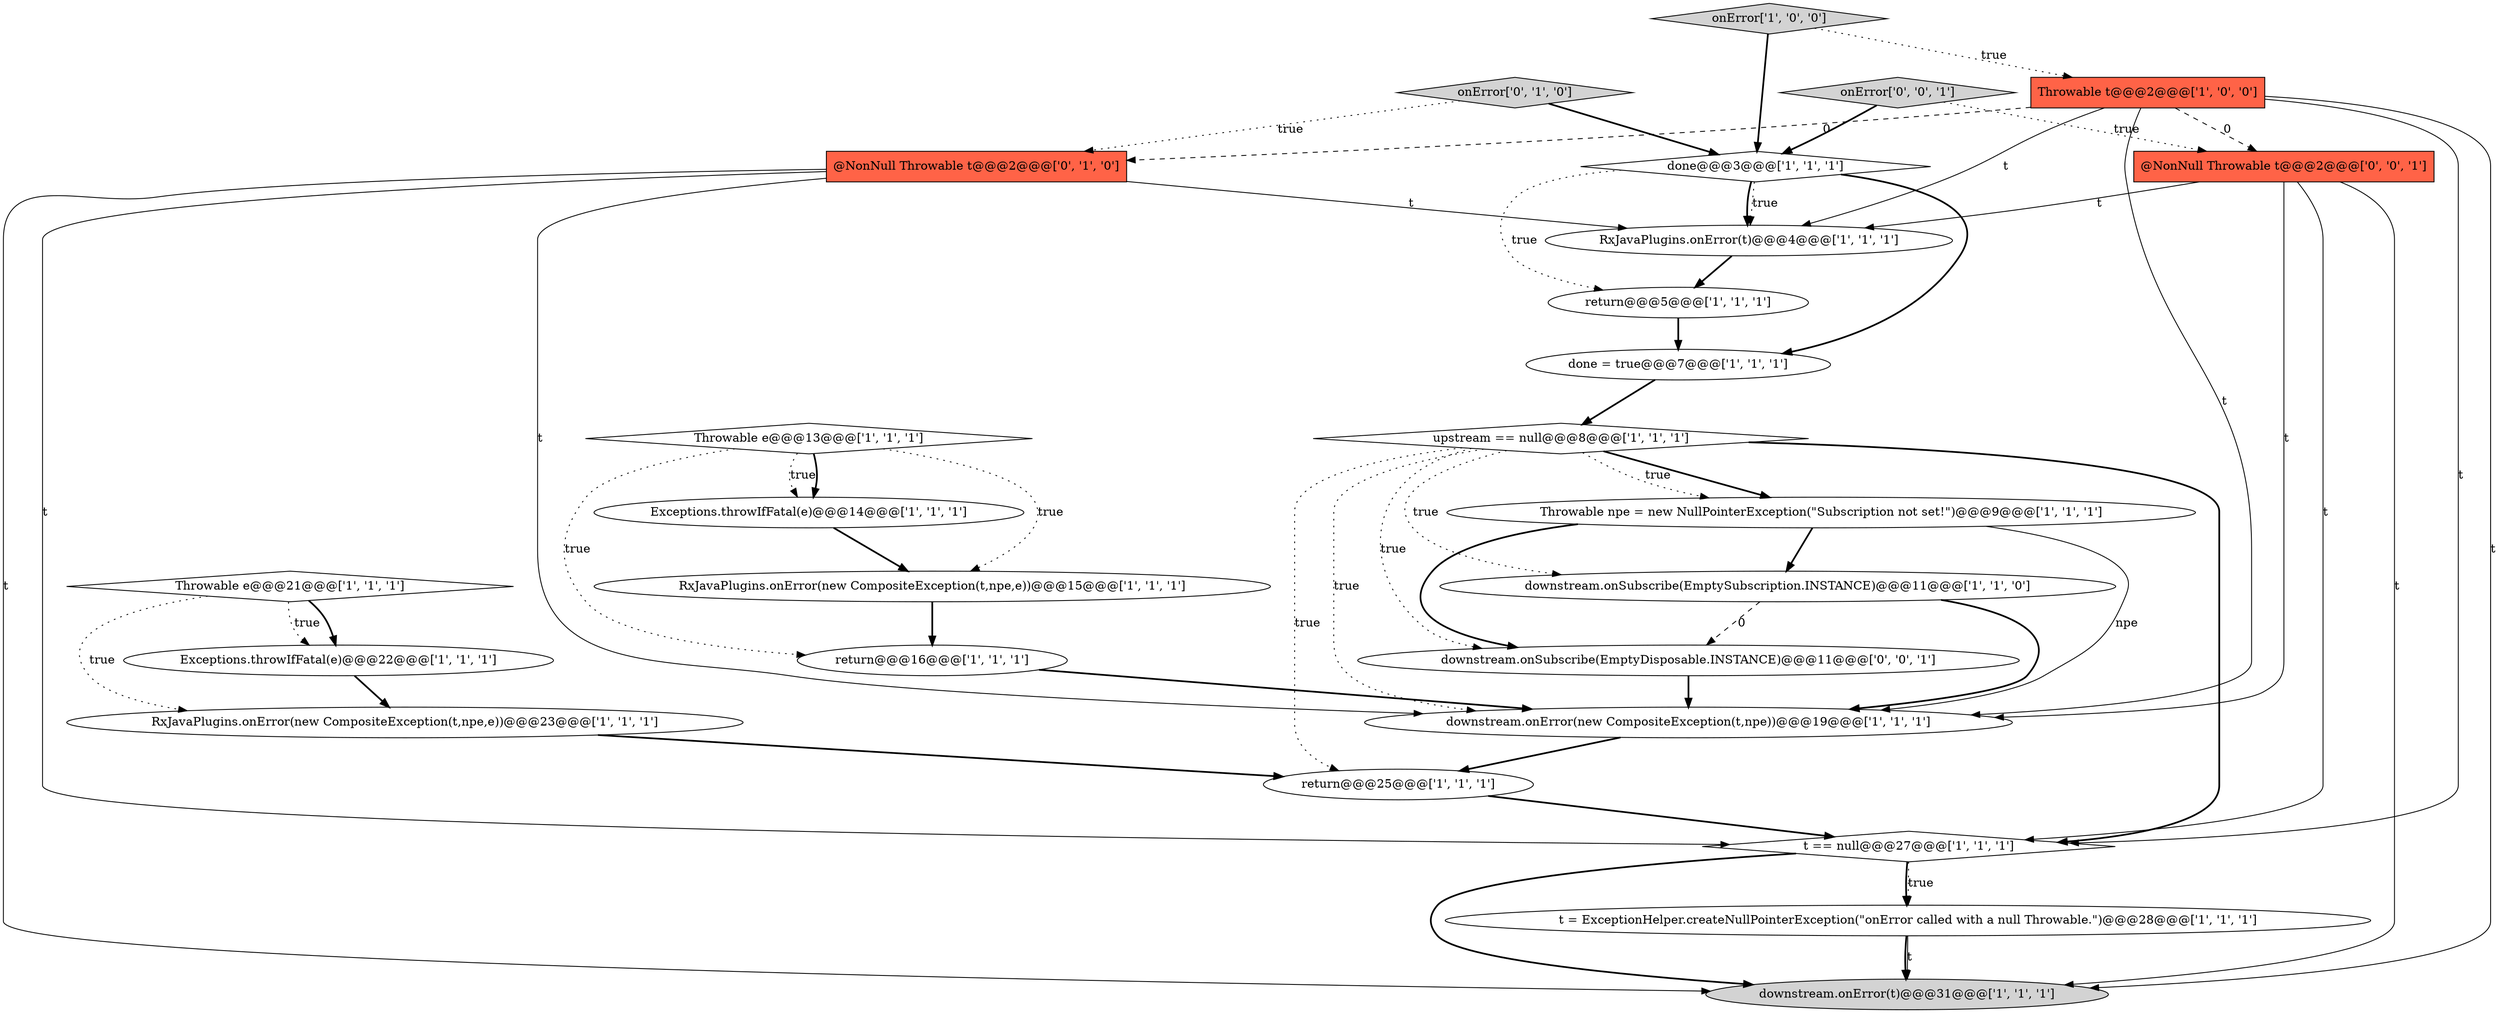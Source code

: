 digraph {
8 [style = filled, label = "return@@@16@@@['1', '1', '1']", fillcolor = white, shape = ellipse image = "AAA0AAABBB1BBB"];
23 [style = filled, label = "downstream.onSubscribe(EmptyDisposable.INSTANCE)@@@11@@@['0', '0', '1']", fillcolor = white, shape = ellipse image = "AAA0AAABBB3BBB"];
24 [style = filled, label = "onError['0', '0', '1']", fillcolor = lightgray, shape = diamond image = "AAA0AAABBB3BBB"];
4 [style = filled, label = "downstream.onError(t)@@@31@@@['1', '1', '1']", fillcolor = lightgray, shape = ellipse image = "AAA0AAABBB1BBB"];
9 [style = filled, label = "return@@@25@@@['1', '1', '1']", fillcolor = white, shape = ellipse image = "AAA0AAABBB1BBB"];
13 [style = filled, label = "RxJavaPlugins.onError(new CompositeException(t,npe,e))@@@15@@@['1', '1', '1']", fillcolor = white, shape = ellipse image = "AAA0AAABBB1BBB"];
18 [style = filled, label = "RxJavaPlugins.onError(t)@@@4@@@['1', '1', '1']", fillcolor = white, shape = ellipse image = "AAA0AAABBB1BBB"];
10 [style = filled, label = "Throwable e@@@13@@@['1', '1', '1']", fillcolor = white, shape = diamond image = "AAA0AAABBB1BBB"];
14 [style = filled, label = "Exceptions.throwIfFatal(e)@@@22@@@['1', '1', '1']", fillcolor = white, shape = ellipse image = "AAA0AAABBB1BBB"];
2 [style = filled, label = "return@@@5@@@['1', '1', '1']", fillcolor = white, shape = ellipse image = "AAA0AAABBB1BBB"];
16 [style = filled, label = "Throwable npe = new NullPointerException(\"Subscription not set!\")@@@9@@@['1', '1', '1']", fillcolor = white, shape = ellipse image = "AAA0AAABBB1BBB"];
1 [style = filled, label = "onError['1', '0', '0']", fillcolor = lightgray, shape = diamond image = "AAA0AAABBB1BBB"];
11 [style = filled, label = "Exceptions.throwIfFatal(e)@@@14@@@['1', '1', '1']", fillcolor = white, shape = ellipse image = "AAA0AAABBB1BBB"];
20 [style = filled, label = "t = ExceptionHelper.createNullPointerException(\"onError called with a null Throwable.\")@@@28@@@['1', '1', '1']", fillcolor = white, shape = ellipse image = "AAA0AAABBB1BBB"];
17 [style = filled, label = "t == null@@@27@@@['1', '1', '1']", fillcolor = white, shape = diamond image = "AAA0AAABBB1BBB"];
25 [style = filled, label = "@NonNull Throwable t@@@2@@@['0', '0', '1']", fillcolor = tomato, shape = box image = "AAA0AAABBB3BBB"];
7 [style = filled, label = "upstream == null@@@8@@@['1', '1', '1']", fillcolor = white, shape = diamond image = "AAA0AAABBB1BBB"];
12 [style = filled, label = "done = true@@@7@@@['1', '1', '1']", fillcolor = white, shape = ellipse image = "AAA0AAABBB1BBB"];
19 [style = filled, label = "RxJavaPlugins.onError(new CompositeException(t,npe,e))@@@23@@@['1', '1', '1']", fillcolor = white, shape = ellipse image = "AAA0AAABBB1BBB"];
3 [style = filled, label = "downstream.onSubscribe(EmptySubscription.INSTANCE)@@@11@@@['1', '1', '0']", fillcolor = white, shape = ellipse image = "AAA0AAABBB1BBB"];
21 [style = filled, label = "onError['0', '1', '0']", fillcolor = lightgray, shape = diamond image = "AAA0AAABBB2BBB"];
6 [style = filled, label = "Throwable e@@@21@@@['1', '1', '1']", fillcolor = white, shape = diamond image = "AAA0AAABBB1BBB"];
15 [style = filled, label = "done@@@3@@@['1', '1', '1']", fillcolor = white, shape = diamond image = "AAA0AAABBB1BBB"];
0 [style = filled, label = "downstream.onError(new CompositeException(t,npe))@@@19@@@['1', '1', '1']", fillcolor = white, shape = ellipse image = "AAA0AAABBB1BBB"];
22 [style = filled, label = "@NonNull Throwable t@@@2@@@['0', '1', '0']", fillcolor = tomato, shape = box image = "AAA1AAABBB2BBB"];
5 [style = filled, label = "Throwable t@@@2@@@['1', '0', '0']", fillcolor = tomato, shape = box image = "AAA1AAABBB1BBB"];
17->20 [style = dotted, label="true"];
16->3 [style = bold, label=""];
10->8 [style = dotted, label="true"];
0->9 [style = bold, label=""];
5->0 [style = solid, label="t"];
7->17 [style = bold, label=""];
25->4 [style = solid, label="t"];
24->25 [style = dotted, label="true"];
24->15 [style = bold, label=""];
15->2 [style = dotted, label="true"];
25->18 [style = solid, label="t"];
22->17 [style = solid, label="t"];
15->18 [style = dotted, label="true"];
1->15 [style = bold, label=""];
22->18 [style = solid, label="t"];
17->4 [style = bold, label=""];
21->15 [style = bold, label=""];
21->22 [style = dotted, label="true"];
14->19 [style = bold, label=""];
9->17 [style = bold, label=""];
20->4 [style = solid, label="t"];
5->25 [style = dashed, label="0"];
16->23 [style = bold, label=""];
7->9 [style = dotted, label="true"];
18->2 [style = bold, label=""];
7->0 [style = dotted, label="true"];
23->0 [style = bold, label=""];
15->18 [style = bold, label=""];
6->19 [style = dotted, label="true"];
12->7 [style = bold, label=""];
2->12 [style = bold, label=""];
3->0 [style = bold, label=""];
20->4 [style = bold, label=""];
8->0 [style = bold, label=""];
6->14 [style = bold, label=""];
3->23 [style = dashed, label="0"];
6->14 [style = dotted, label="true"];
7->23 [style = dotted, label="true"];
10->13 [style = dotted, label="true"];
19->9 [style = bold, label=""];
10->11 [style = dotted, label="true"];
7->3 [style = dotted, label="true"];
5->18 [style = solid, label="t"];
11->13 [style = bold, label=""];
7->16 [style = bold, label=""];
22->4 [style = solid, label="t"];
7->16 [style = dotted, label="true"];
5->17 [style = solid, label="t"];
5->4 [style = solid, label="t"];
17->20 [style = bold, label=""];
25->0 [style = solid, label="t"];
22->0 [style = solid, label="t"];
15->12 [style = bold, label=""];
13->8 [style = bold, label=""];
1->5 [style = dotted, label="true"];
16->0 [style = solid, label="npe"];
25->17 [style = solid, label="t"];
10->11 [style = bold, label=""];
5->22 [style = dashed, label="0"];
}
